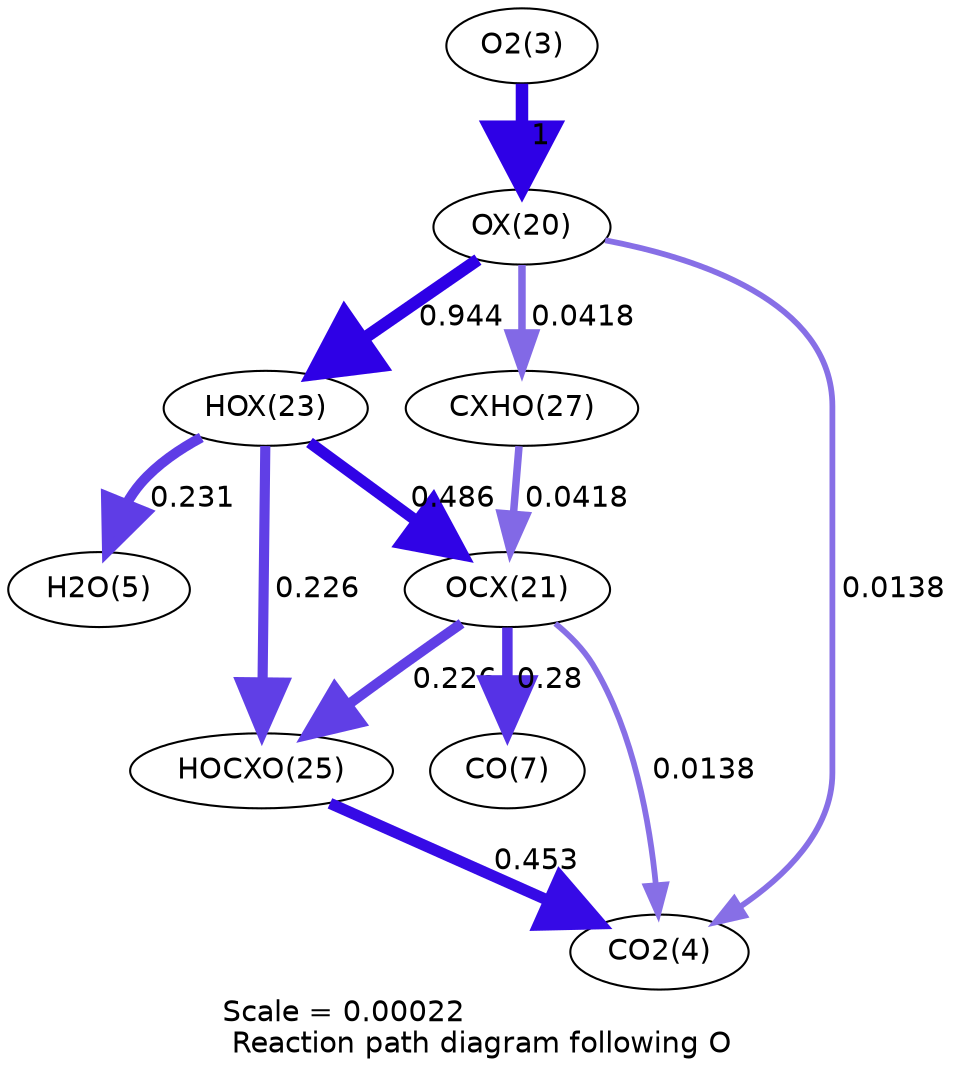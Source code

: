 digraph reaction_paths {
center=1;
s5 -> s23[fontname="Helvetica", penwidth=6, arrowsize=3, color="0.7, 1.5, 0.9"
, label=" 1"];
s23 -> s26[fontname="Helvetica", penwidth=5.96, arrowsize=2.98, color="0.7, 1.44, 0.9"
, label=" 0.944"];
s23 -> s30[fontname="Helvetica", penwidth=3.6, arrowsize=1.8, color="0.7, 0.542, 0.9"
, label=" 0.0418"];
s23 -> s6[fontname="Helvetica", penwidth=2.77, arrowsize=1.38, color="0.7, 0.514, 0.9"
, label=" 0.0138"];
s26 -> s7[fontname="Helvetica", penwidth=4.89, arrowsize=2.45, color="0.7, 0.731, 0.9"
, label=" 0.231"];
s26 -> s24[fontname="Helvetica", penwidth=5.45, arrowsize=2.73, color="0.7, 0.986, 0.9"
, label=" 0.486"];
s26 -> s28[fontname="Helvetica", penwidth=4.88, arrowsize=2.44, color="0.7, 0.726, 0.9"
, label=" 0.226"];
s30 -> s24[fontname="Helvetica", penwidth=3.6, arrowsize=1.8, color="0.7, 0.542, 0.9"
, label=" 0.0418"];
s24 -> s9[fontname="Helvetica", penwidth=5.04, arrowsize=2.52, color="0.7, 0.78, 0.9"
, label=" 0.28"];
s24 -> s6[fontname="Helvetica", penwidth=2.77, arrowsize=1.38, color="0.7, 0.514, 0.9"
, label=" 0.0138"];
s24 -> s28[fontname="Helvetica", penwidth=4.88, arrowsize=2.44, color="0.7, 0.726, 0.9"
, label=" 0.226"];
s28 -> s6[fontname="Helvetica", penwidth=5.4, arrowsize=2.7, color="0.7, 0.953, 0.9"
, label=" 0.453"];
s5 [ fontname="Helvetica", label="O2(3)"];
s6 [ fontname="Helvetica", label="CO2(4)"];
s7 [ fontname="Helvetica", label="H2O(5)"];
s9 [ fontname="Helvetica", label="CO(7)"];
s23 [ fontname="Helvetica", label="OX(20)"];
s24 [ fontname="Helvetica", label="OCX(21)"];
s26 [ fontname="Helvetica", label="HOX(23)"];
s28 [ fontname="Helvetica", label="HOCXO(25)"];
s30 [ fontname="Helvetica", label="CXHO(27)"];
 label = "Scale = 0.00022\l Reaction path diagram following O";
 fontname = "Helvetica";
}
